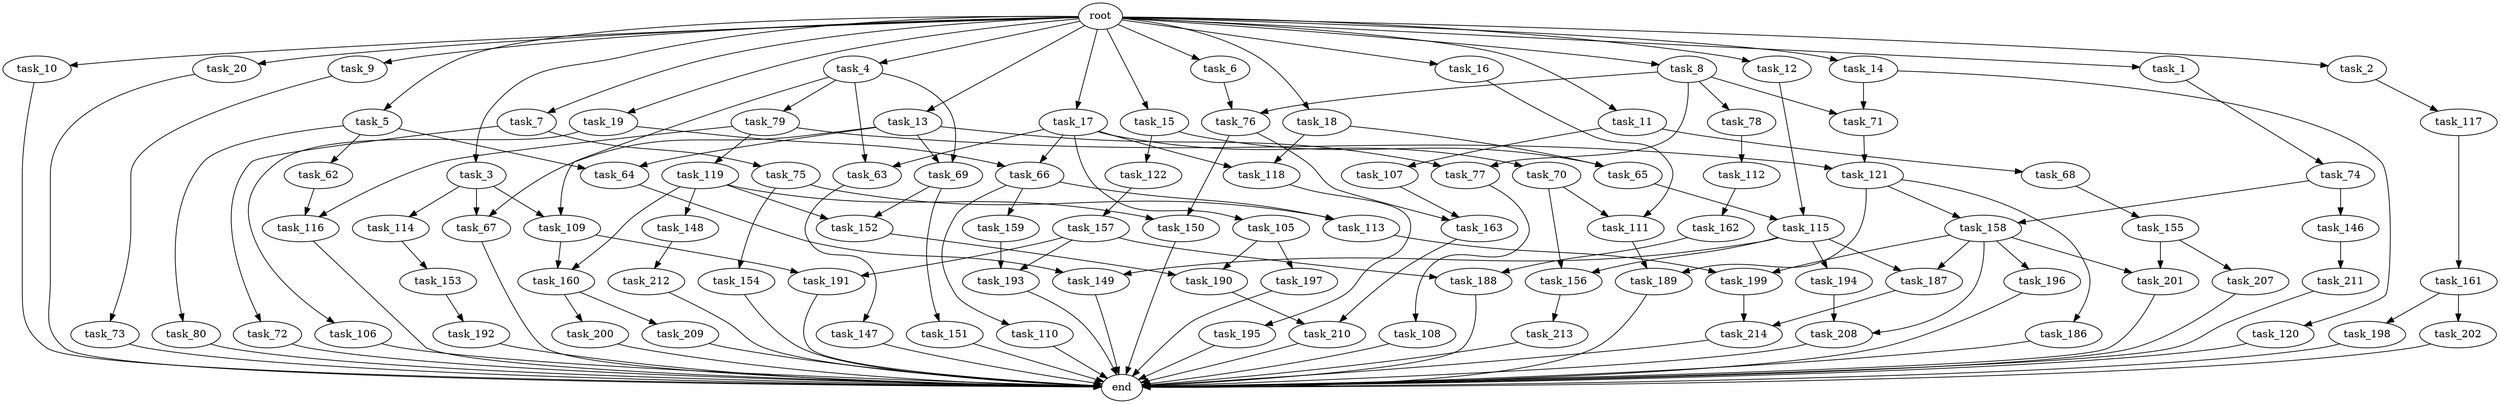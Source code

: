 digraph G {
  root [size="0.000000"];
  task_1 [size="2.048000"];
  task_2 [size="2.048000"];
  task_3 [size="2.048000"];
  task_4 [size="2.048000"];
  task_5 [size="2.048000"];
  task_6 [size="2.048000"];
  task_7 [size="2.048000"];
  task_8 [size="2.048000"];
  task_9 [size="2.048000"];
  task_10 [size="2.048000"];
  task_11 [size="2.048000"];
  task_12 [size="2.048000"];
  task_13 [size="2.048000"];
  task_14 [size="2.048000"];
  task_15 [size="2.048000"];
  task_16 [size="2.048000"];
  task_17 [size="2.048000"];
  task_18 [size="2.048000"];
  task_19 [size="2.048000"];
  task_20 [size="2.048000"];
  task_62 [size="274877906.944000"];
  task_63 [size="1271310319.616000"];
  task_64 [size="1116691496.960000"];
  task_65 [size="584115552.256000"];
  task_66 [size="1941325217.792000"];
  task_67 [size="2233382993.920000"];
  task_68 [size="1099511627.776000"];
  task_69 [size="1271310319.616000"];
  task_70 [size="841813590.016000"];
  task_71 [size="1254130450.432000"];
  task_72 [size="1391569403.904000"];
  task_73 [size="154618822.656000"];
  task_74 [size="274877906.944000"];
  task_75 [size="1391569403.904000"];
  task_76 [size="429496729.600000"];
  task_77 [size="996432412.672000"];
  task_78 [size="154618822.656000"];
  task_79 [size="429496729.600000"];
  task_80 [size="274877906.944000"];
  task_105 [size="841813590.016000"];
  task_106 [size="1099511627.776000"];
  task_107 [size="1099511627.776000"];
  task_108 [size="1099511627.776000"];
  task_109 [size="1821066133.504000"];
  task_110 [size="68719476.736000"];
  task_111 [size="1872605741.056000"];
  task_112 [size="618475290.624000"];
  task_113 [size="343597383.680000"];
  task_114 [size="1391569403.904000"];
  task_115 [size="1374389534.720000"];
  task_116 [size="584115552.256000"];
  task_117 [size="1391569403.904000"];
  task_118 [size="1271310319.616000"];
  task_119 [size="154618822.656000"];
  task_120 [size="1099511627.776000"];
  task_121 [size="773094113.280000"];
  task_122 [size="154618822.656000"];
  task_146 [size="274877906.944000"];
  task_147 [size="1099511627.776000"];
  task_148 [size="154618822.656000"];
  task_149 [size="1666447310.848000"];
  task_150 [size="996432412.672000"];
  task_151 [size="1391569403.904000"];
  task_152 [size="1546188226.560000"];
  task_153 [size="841813590.016000"];
  task_154 [size="274877906.944000"];
  task_155 [size="1717986918.400000"];
  task_156 [size="3109556322.304000"];
  task_157 [size="68719476.736000"];
  task_158 [size="1374389534.720000"];
  task_159 [size="68719476.736000"];
  task_160 [size="1254130450.432000"];
  task_161 [size="429496729.600000"];
  task_162 [size="274877906.944000"];
  task_163 [size="1683627180.032000"];
  task_186 [size="1099511627.776000"];
  task_187 [size="3109556322.304000"];
  task_188 [size="3109556322.304000"];
  task_189 [size="1168231104.512000"];
  task_190 [size="2491081031.680000"];
  task_191 [size="2491081031.680000"];
  task_192 [size="618475290.624000"];
  task_193 [size="1460288880.640000"];
  task_194 [size="1391569403.904000"];
  task_195 [size="1391569403.904000"];
  task_196 [size="1717986918.400000"];
  task_197 [size="1391569403.904000"];
  task_198 [size="68719476.736000"];
  task_199 [size="3109556322.304000"];
  task_200 [size="68719476.736000"];
  task_201 [size="2147483648.000000"];
  task_202 [size="68719476.736000"];
  task_207 [size="429496729.600000"];
  task_208 [size="2817498546.176000"];
  task_209 [size="68719476.736000"];
  task_210 [size="1460288880.640000"];
  task_211 [size="154618822.656000"];
  task_212 [size="68719476.736000"];
  task_213 [size="1717986918.400000"];
  task_214 [size="773094113.280000"];
  end [size="0.000000"];

  root -> task_1 [size="1.000000"];
  root -> task_2 [size="1.000000"];
  root -> task_3 [size="1.000000"];
  root -> task_4 [size="1.000000"];
  root -> task_5 [size="1.000000"];
  root -> task_6 [size="1.000000"];
  root -> task_7 [size="1.000000"];
  root -> task_8 [size="1.000000"];
  root -> task_9 [size="1.000000"];
  root -> task_10 [size="1.000000"];
  root -> task_11 [size="1.000000"];
  root -> task_12 [size="1.000000"];
  root -> task_13 [size="1.000000"];
  root -> task_14 [size="1.000000"];
  root -> task_15 [size="1.000000"];
  root -> task_16 [size="1.000000"];
  root -> task_17 [size="1.000000"];
  root -> task_18 [size="1.000000"];
  root -> task_19 [size="1.000000"];
  root -> task_20 [size="1.000000"];
  task_1 -> task_74 [size="134217728.000000"];
  task_2 -> task_117 [size="679477248.000000"];
  task_3 -> task_67 [size="679477248.000000"];
  task_3 -> task_109 [size="679477248.000000"];
  task_3 -> task_114 [size="679477248.000000"];
  task_4 -> task_63 [size="209715200.000000"];
  task_4 -> task_69 [size="209715200.000000"];
  task_4 -> task_79 [size="209715200.000000"];
  task_4 -> task_109 [size="209715200.000000"];
  task_5 -> task_62 [size="134217728.000000"];
  task_5 -> task_64 [size="134217728.000000"];
  task_5 -> task_80 [size="134217728.000000"];
  task_6 -> task_76 [size="134217728.000000"];
  task_7 -> task_72 [size="679477248.000000"];
  task_7 -> task_75 [size="679477248.000000"];
  task_8 -> task_71 [size="75497472.000000"];
  task_8 -> task_76 [size="75497472.000000"];
  task_8 -> task_77 [size="75497472.000000"];
  task_8 -> task_78 [size="75497472.000000"];
  task_9 -> task_73 [size="75497472.000000"];
  task_10 -> end [size="1.000000"];
  task_11 -> task_68 [size="536870912.000000"];
  task_11 -> task_107 [size="536870912.000000"];
  task_12 -> task_115 [size="536870912.000000"];
  task_13 -> task_64 [size="411041792.000000"];
  task_13 -> task_67 [size="411041792.000000"];
  task_13 -> task_69 [size="411041792.000000"];
  task_13 -> task_77 [size="411041792.000000"];
  task_14 -> task_71 [size="536870912.000000"];
  task_14 -> task_120 [size="536870912.000000"];
  task_15 -> task_65 [size="75497472.000000"];
  task_15 -> task_122 [size="75497472.000000"];
  task_16 -> task_111 [size="75497472.000000"];
  task_17 -> task_63 [size="411041792.000000"];
  task_17 -> task_66 [size="411041792.000000"];
  task_17 -> task_70 [size="411041792.000000"];
  task_17 -> task_105 [size="411041792.000000"];
  task_17 -> task_118 [size="411041792.000000"];
  task_18 -> task_65 [size="209715200.000000"];
  task_18 -> task_118 [size="209715200.000000"];
  task_19 -> task_66 [size="536870912.000000"];
  task_19 -> task_106 [size="536870912.000000"];
  task_20 -> end [size="1.000000"];
  task_62 -> task_116 [size="209715200.000000"];
  task_63 -> task_147 [size="536870912.000000"];
  task_64 -> task_149 [size="134217728.000000"];
  task_65 -> task_115 [size="134217728.000000"];
  task_66 -> task_110 [size="33554432.000000"];
  task_66 -> task_113 [size="33554432.000000"];
  task_66 -> task_159 [size="33554432.000000"];
  task_67 -> end [size="1.000000"];
  task_68 -> task_155 [size="838860800.000000"];
  task_69 -> task_151 [size="679477248.000000"];
  task_69 -> task_152 [size="679477248.000000"];
  task_70 -> task_111 [size="838860800.000000"];
  task_70 -> task_156 [size="838860800.000000"];
  task_71 -> task_121 [size="301989888.000000"];
  task_72 -> end [size="1.000000"];
  task_73 -> end [size="1.000000"];
  task_74 -> task_146 [size="134217728.000000"];
  task_74 -> task_158 [size="134217728.000000"];
  task_75 -> task_113 [size="134217728.000000"];
  task_75 -> task_154 [size="134217728.000000"];
  task_76 -> task_150 [size="411041792.000000"];
  task_76 -> task_163 [size="411041792.000000"];
  task_77 -> task_108 [size="536870912.000000"];
  task_78 -> task_112 [size="301989888.000000"];
  task_79 -> task_116 [size="75497472.000000"];
  task_79 -> task_119 [size="75497472.000000"];
  task_79 -> task_121 [size="75497472.000000"];
  task_80 -> end [size="1.000000"];
  task_105 -> task_190 [size="679477248.000000"];
  task_105 -> task_197 [size="679477248.000000"];
  task_106 -> end [size="1.000000"];
  task_107 -> task_163 [size="411041792.000000"];
  task_108 -> end [size="1.000000"];
  task_109 -> task_160 [size="536870912.000000"];
  task_109 -> task_191 [size="536870912.000000"];
  task_110 -> end [size="1.000000"];
  task_111 -> task_189 [size="33554432.000000"];
  task_112 -> task_162 [size="134217728.000000"];
  task_113 -> task_199 [size="679477248.000000"];
  task_114 -> task_153 [size="411041792.000000"];
  task_115 -> task_149 [size="679477248.000000"];
  task_115 -> task_156 [size="679477248.000000"];
  task_115 -> task_187 [size="679477248.000000"];
  task_115 -> task_194 [size="679477248.000000"];
  task_116 -> end [size="1.000000"];
  task_117 -> task_161 [size="209715200.000000"];
  task_118 -> task_195 [size="679477248.000000"];
  task_119 -> task_148 [size="75497472.000000"];
  task_119 -> task_150 [size="75497472.000000"];
  task_119 -> task_152 [size="75497472.000000"];
  task_119 -> task_160 [size="75497472.000000"];
  task_120 -> end [size="1.000000"];
  task_121 -> task_158 [size="536870912.000000"];
  task_121 -> task_186 [size="536870912.000000"];
  task_121 -> task_189 [size="536870912.000000"];
  task_122 -> task_157 [size="33554432.000000"];
  task_146 -> task_211 [size="75497472.000000"];
  task_147 -> end [size="1.000000"];
  task_148 -> task_212 [size="33554432.000000"];
  task_149 -> end [size="1.000000"];
  task_150 -> end [size="1.000000"];
  task_151 -> end [size="1.000000"];
  task_152 -> task_190 [size="536870912.000000"];
  task_153 -> task_192 [size="301989888.000000"];
  task_154 -> end [size="1.000000"];
  task_155 -> task_201 [size="209715200.000000"];
  task_155 -> task_207 [size="209715200.000000"];
  task_156 -> task_213 [size="838860800.000000"];
  task_157 -> task_188 [size="679477248.000000"];
  task_157 -> task_191 [size="679477248.000000"];
  task_157 -> task_193 [size="679477248.000000"];
  task_158 -> task_187 [size="838860800.000000"];
  task_158 -> task_196 [size="838860800.000000"];
  task_158 -> task_199 [size="838860800.000000"];
  task_158 -> task_201 [size="838860800.000000"];
  task_158 -> task_208 [size="838860800.000000"];
  task_159 -> task_193 [size="33554432.000000"];
  task_160 -> task_200 [size="33554432.000000"];
  task_160 -> task_209 [size="33554432.000000"];
  task_161 -> task_198 [size="33554432.000000"];
  task_161 -> task_202 [size="33554432.000000"];
  task_162 -> task_188 [size="838860800.000000"];
  task_163 -> task_210 [size="301989888.000000"];
  task_186 -> end [size="1.000000"];
  task_187 -> task_214 [size="301989888.000000"];
  task_188 -> end [size="1.000000"];
  task_189 -> end [size="1.000000"];
  task_190 -> task_210 [size="411041792.000000"];
  task_191 -> end [size="1.000000"];
  task_192 -> end [size="1.000000"];
  task_193 -> end [size="1.000000"];
  task_194 -> task_208 [size="536870912.000000"];
  task_195 -> end [size="1.000000"];
  task_196 -> end [size="1.000000"];
  task_197 -> end [size="1.000000"];
  task_198 -> end [size="1.000000"];
  task_199 -> task_214 [size="75497472.000000"];
  task_200 -> end [size="1.000000"];
  task_201 -> end [size="1.000000"];
  task_202 -> end [size="1.000000"];
  task_207 -> end [size="1.000000"];
  task_208 -> end [size="1.000000"];
  task_209 -> end [size="1.000000"];
  task_210 -> end [size="1.000000"];
  task_211 -> end [size="1.000000"];
  task_212 -> end [size="1.000000"];
  task_213 -> end [size="1.000000"];
  task_214 -> end [size="1.000000"];
}
